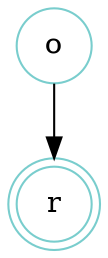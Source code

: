 digraph {   
    node [shape = doublecircle, color = darkslategray3] r ;
    node [shape = circle];
    node [color= darkslategray3];
    o -> r;	
}